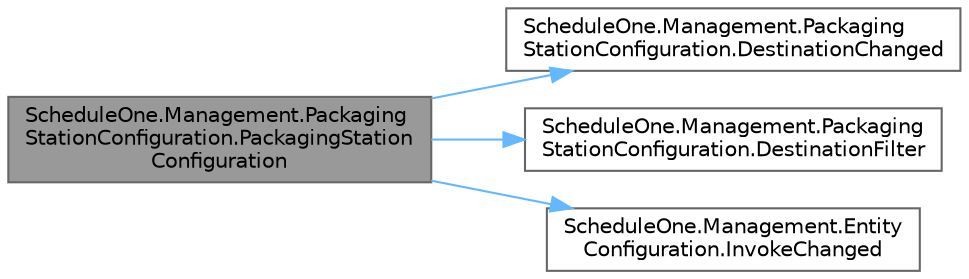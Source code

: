 digraph "ScheduleOne.Management.PackagingStationConfiguration.PackagingStationConfiguration"
{
 // LATEX_PDF_SIZE
  bgcolor="transparent";
  edge [fontname=Helvetica,fontsize=10,labelfontname=Helvetica,labelfontsize=10];
  node [fontname=Helvetica,fontsize=10,shape=box,height=0.2,width=0.4];
  rankdir="LR";
  Node1 [id="Node000001",label="ScheduleOne.Management.Packaging\lStationConfiguration.PackagingStation\lConfiguration",height=0.2,width=0.4,color="gray40", fillcolor="grey60", style="filled", fontcolor="black",tooltip=" "];
  Node1 -> Node2 [id="edge1_Node000001_Node000002",color="steelblue1",style="solid",tooltip=" "];
  Node2 [id="Node000002",label="ScheduleOne.Management.Packaging\lStationConfiguration.DestinationChanged",height=0.2,width=0.4,color="grey40", fillcolor="white", style="filled",URL="$class_schedule_one_1_1_management_1_1_packaging_station_configuration.html#a71179b2580b1963e62afa6bd9e10f55d",tooltip=" "];
  Node1 -> Node3 [id="edge2_Node000001_Node000003",color="steelblue1",style="solid",tooltip=" "];
  Node3 [id="Node000003",label="ScheduleOne.Management.Packaging\lStationConfiguration.DestinationFilter",height=0.2,width=0.4,color="grey40", fillcolor="white", style="filled",URL="$class_schedule_one_1_1_management_1_1_packaging_station_configuration.html#ab75e5a2104fcc08ff3fc397e77989c96",tooltip=" "];
  Node1 -> Node4 [id="edge3_Node000001_Node000004",color="steelblue1",style="solid",tooltip=" "];
  Node4 [id="Node000004",label="ScheduleOne.Management.Entity\lConfiguration.InvokeChanged",height=0.2,width=0.4,color="grey40", fillcolor="white", style="filled",URL="$class_schedule_one_1_1_management_1_1_entity_configuration.html#a5a1e88a8b9c28b8da0183b5007406981",tooltip=" "];
}

